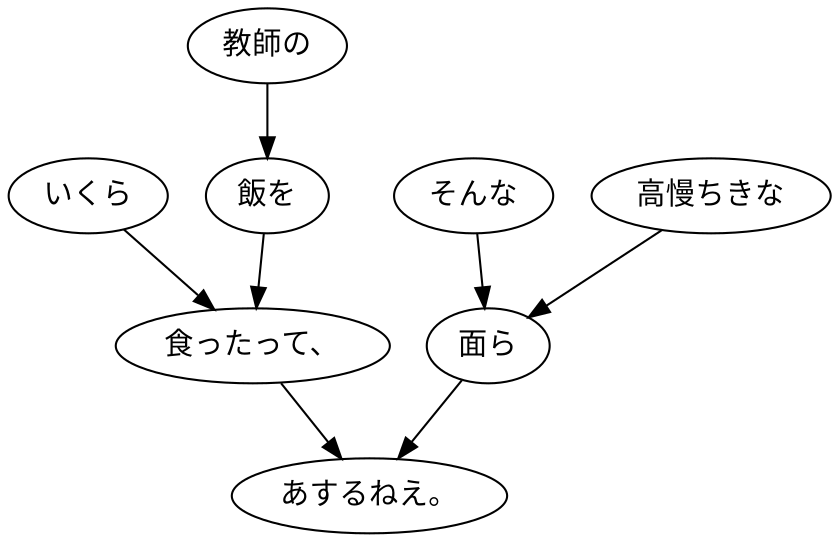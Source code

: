 digraph graph717 {
	node0 [label="いくら"];
	node1 [label="教師の"];
	node2 [label="飯を"];
	node3 [label="食ったって、"];
	node4 [label="そんな"];
	node5 [label="高慢ちきな"];
	node6 [label="面ら"];
	node7 [label="あするねえ。"];
	node0 -> node3;
	node1 -> node2;
	node2 -> node3;
	node3 -> node7;
	node4 -> node6;
	node5 -> node6;
	node6 -> node7;
}
